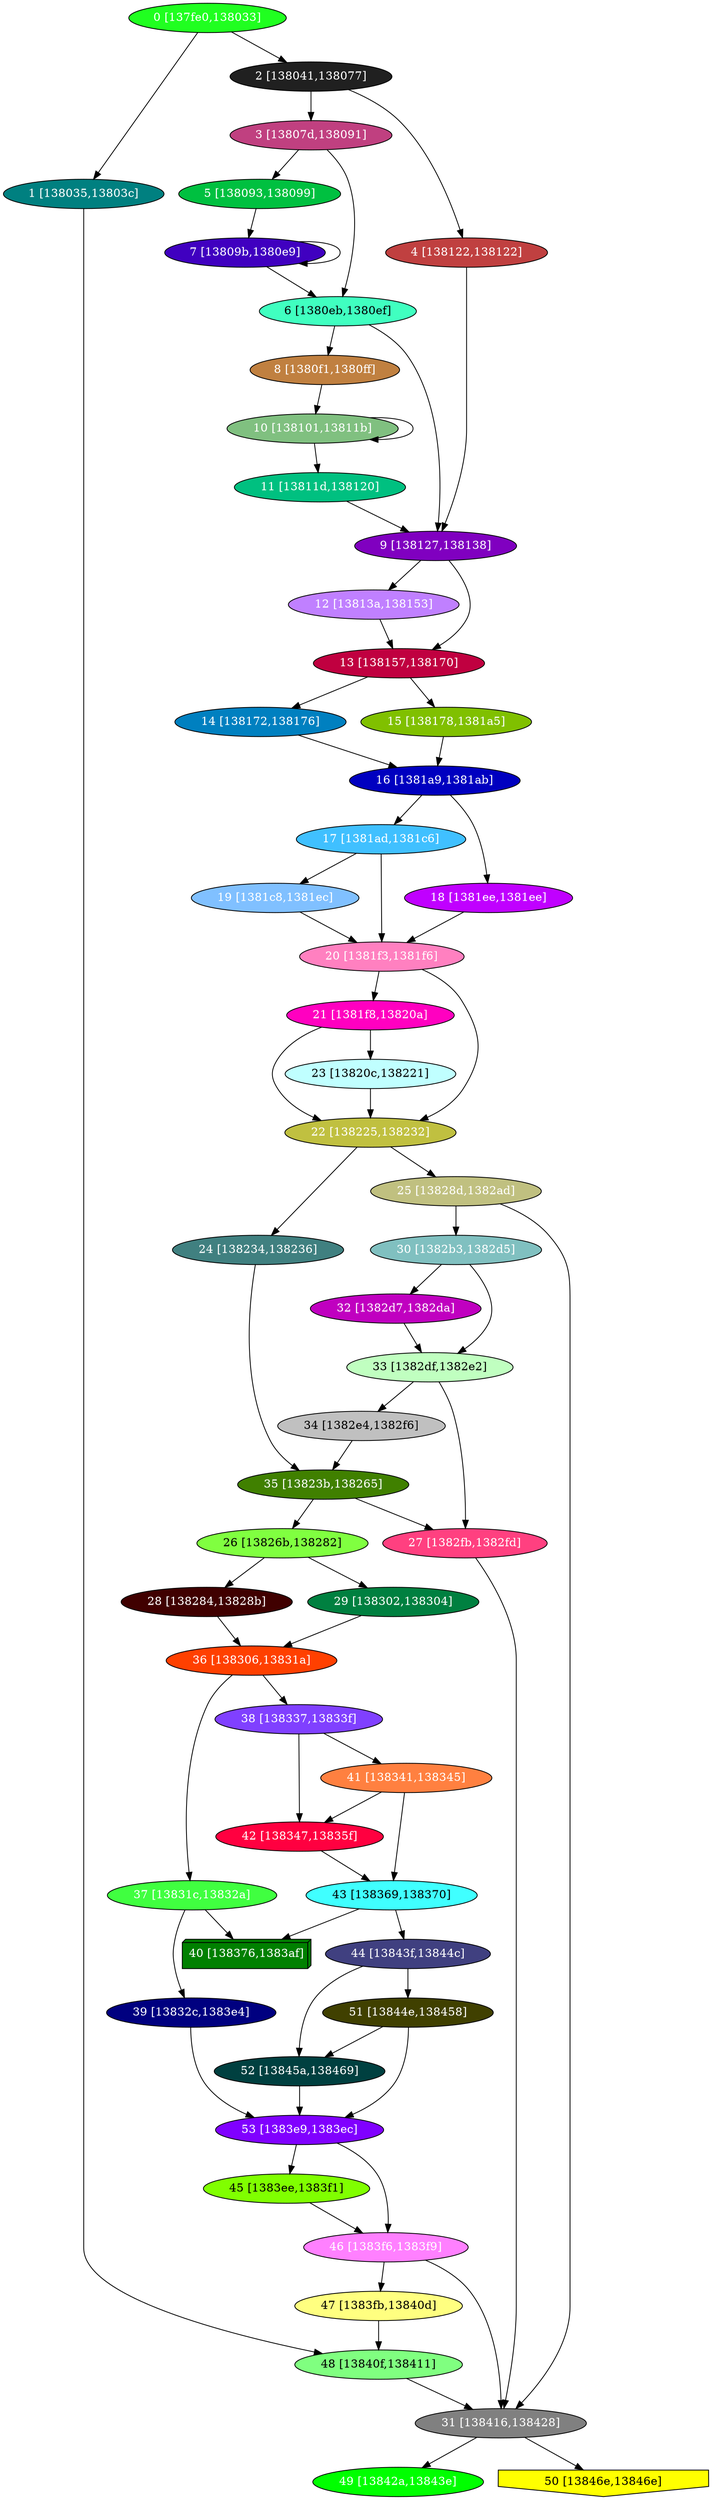 diGraph libnss3{
	libnss3_0  [style=filled fillcolor="#20FF20" fontcolor="#ffffff" shape=oval label="0 [137fe0,138033]"]
	libnss3_1  [style=filled fillcolor="#008080" fontcolor="#ffffff" shape=oval label="1 [138035,13803c]"]
	libnss3_2  [style=filled fillcolor="#202020" fontcolor="#ffffff" shape=oval label="2 [138041,138077]"]
	libnss3_3  [style=filled fillcolor="#C04080" fontcolor="#ffffff" shape=oval label="3 [13807d,138091]"]
	libnss3_4  [style=filled fillcolor="#C04040" fontcolor="#ffffff" shape=oval label="4 [138122,138122]"]
	libnss3_5  [style=filled fillcolor="#00C040" fontcolor="#ffffff" shape=oval label="5 [138093,138099]"]
	libnss3_6  [style=filled fillcolor="#40FFC0" fontcolor="#000000" shape=oval label="6 [1380eb,1380ef]"]
	libnss3_7  [style=filled fillcolor="#4000C0" fontcolor="#ffffff" shape=oval label="7 [13809b,1380e9]"]
	libnss3_8  [style=filled fillcolor="#C08040" fontcolor="#ffffff" shape=oval label="8 [1380f1,1380ff]"]
	libnss3_9  [style=filled fillcolor="#8000C0" fontcolor="#ffffff" shape=oval label="9 [138127,138138]"]
	libnss3_a  [style=filled fillcolor="#80C080" fontcolor="#ffffff" shape=oval label="10 [138101,13811b]"]
	libnss3_b  [style=filled fillcolor="#00C080" fontcolor="#ffffff" shape=oval label="11 [13811d,138120]"]
	libnss3_c  [style=filled fillcolor="#C080FF" fontcolor="#ffffff" shape=oval label="12 [13813a,138153]"]
	libnss3_d  [style=filled fillcolor="#C00040" fontcolor="#ffffff" shape=oval label="13 [138157,138170]"]
	libnss3_e  [style=filled fillcolor="#0080C0" fontcolor="#ffffff" shape=oval label="14 [138172,138176]"]
	libnss3_f  [style=filled fillcolor="#80C000" fontcolor="#ffffff" shape=oval label="15 [138178,1381a5]"]
	libnss3_10  [style=filled fillcolor="#0000C0" fontcolor="#ffffff" shape=oval label="16 [1381a9,1381ab]"]
	libnss3_11  [style=filled fillcolor="#40C0FF" fontcolor="#ffffff" shape=oval label="17 [1381ad,1381c6]"]
	libnss3_12  [style=filled fillcolor="#C000FF" fontcolor="#ffffff" shape=oval label="18 [1381ee,1381ee]"]
	libnss3_13  [style=filled fillcolor="#80C0FF" fontcolor="#ffffff" shape=oval label="19 [1381c8,1381ec]"]
	libnss3_14  [style=filled fillcolor="#FF80C0" fontcolor="#ffffff" shape=oval label="20 [1381f3,1381f6]"]
	libnss3_15  [style=filled fillcolor="#FF00C0" fontcolor="#ffffff" shape=oval label="21 [1381f8,13820a]"]
	libnss3_16  [style=filled fillcolor="#C0C040" fontcolor="#ffffff" shape=oval label="22 [138225,138232]"]
	libnss3_17  [style=filled fillcolor="#C0FFFF" fontcolor="#000000" shape=oval label="23 [13820c,138221]"]
	libnss3_18  [style=filled fillcolor="#408080" fontcolor="#ffffff" shape=oval label="24 [138234,138236]"]
	libnss3_19  [style=filled fillcolor="#C0C080" fontcolor="#ffffff" shape=oval label="25 [13828d,1382ad]"]
	libnss3_1a  [style=filled fillcolor="#80FF40" fontcolor="#000000" shape=oval label="26 [13826b,138282]"]
	libnss3_1b  [style=filled fillcolor="#FF4080" fontcolor="#ffffff" shape=oval label="27 [1382fb,1382fd]"]
	libnss3_1c  [style=filled fillcolor="#400000" fontcolor="#ffffff" shape=oval label="28 [138284,13828b]"]
	libnss3_1d  [style=filled fillcolor="#008040" fontcolor="#ffffff" shape=oval label="29 [138302,138304]"]
	libnss3_1e  [style=filled fillcolor="#80C0C0" fontcolor="#ffffff" shape=oval label="30 [1382b3,1382d5]"]
	libnss3_1f  [style=filled fillcolor="#808080" fontcolor="#ffffff" shape=oval label="31 [138416,138428]"]
	libnss3_20  [style=filled fillcolor="#C000C0" fontcolor="#ffffff" shape=oval label="32 [1382d7,1382da]"]
	libnss3_21  [style=filled fillcolor="#C0FFC0" fontcolor="#000000" shape=oval label="33 [1382df,1382e2]"]
	libnss3_22  [style=filled fillcolor="#C0C0C0" fontcolor="#000000" shape=oval label="34 [1382e4,1382f6]"]
	libnss3_23  [style=filled fillcolor="#408000" fontcolor="#ffffff" shape=oval label="35 [13823b,138265]"]
	libnss3_24  [style=filled fillcolor="#FF4000" fontcolor="#ffffff" shape=oval label="36 [138306,13831a]"]
	libnss3_25  [style=filled fillcolor="#40FF40" fontcolor="#ffffff" shape=oval label="37 [13831c,13832a]"]
	libnss3_26  [style=filled fillcolor="#8040FF" fontcolor="#ffffff" shape=oval label="38 [138337,13833f]"]
	libnss3_27  [style=filled fillcolor="#000080" fontcolor="#ffffff" shape=oval label="39 [13832c,1383e4]"]
	libnss3_28  [style=filled fillcolor="#008000" fontcolor="#ffffff" shape=box3d label="40 [138376,1383af]"]
	libnss3_29  [style=filled fillcolor="#FF8040" fontcolor="#ffffff" shape=oval label="41 [138341,138345]"]
	libnss3_2a  [style=filled fillcolor="#FF0040" fontcolor="#ffffff" shape=oval label="42 [138347,13835f]"]
	libnss3_2b  [style=filled fillcolor="#40FFFF" fontcolor="#000000" shape=oval label="43 [138369,138370]"]
	libnss3_2c  [style=filled fillcolor="#404080" fontcolor="#ffffff" shape=oval label="44 [13843f,13844c]"]
	libnss3_2d  [style=filled fillcolor="#80FF00" fontcolor="#000000" shape=oval label="45 [1383ee,1383f1]"]
	libnss3_2e  [style=filled fillcolor="#FF80FF" fontcolor="#ffffff" shape=oval label="46 [1383f6,1383f9]"]
	libnss3_2f  [style=filled fillcolor="#FFFF80" fontcolor="#000000" shape=oval label="47 [1383fb,13840d]"]
	libnss3_30  [style=filled fillcolor="#80FF80" fontcolor="#000000" shape=oval label="48 [13840f,138411]"]
	libnss3_31  [style=filled fillcolor="#00FF00" fontcolor="#ffffff" shape=oval label="49 [13842a,13843e]"]
	libnss3_32  [style=filled fillcolor="#FFFF00" fontcolor="#000000" shape=invhouse label="50 [13846e,13846e]"]
	libnss3_33  [style=filled fillcolor="#404000" fontcolor="#ffffff" shape=oval label="51 [13844e,138458]"]
	libnss3_34  [style=filled fillcolor="#004040" fontcolor="#ffffff" shape=oval label="52 [13845a,138469]"]
	libnss3_35  [style=filled fillcolor="#8000FF" fontcolor="#ffffff" shape=oval label="53 [1383e9,1383ec]"]

	libnss3_0 -> libnss3_1
	libnss3_0 -> libnss3_2
	libnss3_1 -> libnss3_30
	libnss3_2 -> libnss3_3
	libnss3_2 -> libnss3_4
	libnss3_3 -> libnss3_5
	libnss3_3 -> libnss3_6
	libnss3_4 -> libnss3_9
	libnss3_5 -> libnss3_7
	libnss3_6 -> libnss3_8
	libnss3_6 -> libnss3_9
	libnss3_7 -> libnss3_6
	libnss3_7 -> libnss3_7
	libnss3_8 -> libnss3_a
	libnss3_9 -> libnss3_c
	libnss3_9 -> libnss3_d
	libnss3_a -> libnss3_a
	libnss3_a -> libnss3_b
	libnss3_b -> libnss3_9
	libnss3_c -> libnss3_d
	libnss3_d -> libnss3_e
	libnss3_d -> libnss3_f
	libnss3_e -> libnss3_10
	libnss3_f -> libnss3_10
	libnss3_10 -> libnss3_11
	libnss3_10 -> libnss3_12
	libnss3_11 -> libnss3_13
	libnss3_11 -> libnss3_14
	libnss3_12 -> libnss3_14
	libnss3_13 -> libnss3_14
	libnss3_14 -> libnss3_15
	libnss3_14 -> libnss3_16
	libnss3_15 -> libnss3_16
	libnss3_15 -> libnss3_17
	libnss3_16 -> libnss3_18
	libnss3_16 -> libnss3_19
	libnss3_17 -> libnss3_16
	libnss3_18 -> libnss3_23
	libnss3_19 -> libnss3_1e
	libnss3_19 -> libnss3_1f
	libnss3_1a -> libnss3_1c
	libnss3_1a -> libnss3_1d
	libnss3_1b -> libnss3_1f
	libnss3_1c -> libnss3_24
	libnss3_1d -> libnss3_24
	libnss3_1e -> libnss3_20
	libnss3_1e -> libnss3_21
	libnss3_1f -> libnss3_31
	libnss3_1f -> libnss3_32
	libnss3_20 -> libnss3_21
	libnss3_21 -> libnss3_1b
	libnss3_21 -> libnss3_22
	libnss3_22 -> libnss3_23
	libnss3_23 -> libnss3_1a
	libnss3_23 -> libnss3_1b
	libnss3_24 -> libnss3_25
	libnss3_24 -> libnss3_26
	libnss3_25 -> libnss3_27
	libnss3_25 -> libnss3_28
	libnss3_26 -> libnss3_29
	libnss3_26 -> libnss3_2a
	libnss3_27 -> libnss3_35
	libnss3_29 -> libnss3_2a
	libnss3_29 -> libnss3_2b
	libnss3_2a -> libnss3_2b
	libnss3_2b -> libnss3_28
	libnss3_2b -> libnss3_2c
	libnss3_2c -> libnss3_33
	libnss3_2c -> libnss3_34
	libnss3_2d -> libnss3_2e
	libnss3_2e -> libnss3_1f
	libnss3_2e -> libnss3_2f
	libnss3_2f -> libnss3_30
	libnss3_30 -> libnss3_1f
	libnss3_33 -> libnss3_34
	libnss3_33 -> libnss3_35
	libnss3_34 -> libnss3_35
	libnss3_35 -> libnss3_2d
	libnss3_35 -> libnss3_2e
}